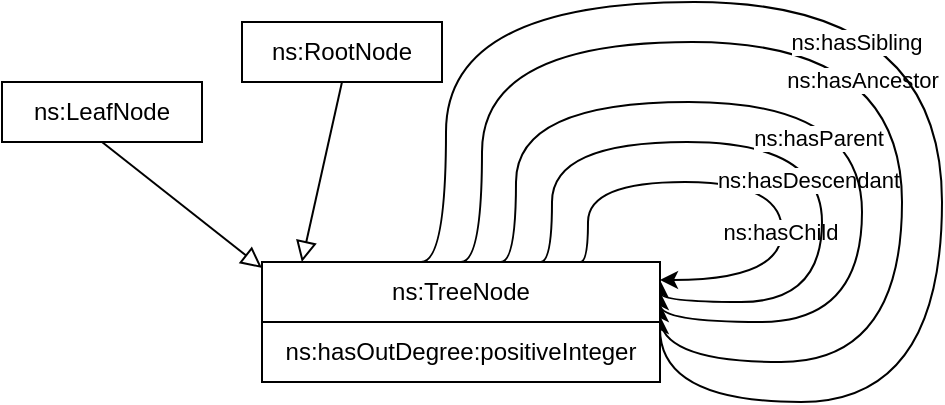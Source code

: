 <mxfile>
    <diagram id="ErplEDKlFAF8Tl-hgR_O" name="Page-1">
        <mxGraphModel dx="819" dy="612" grid="1" gridSize="10" guides="1" tooltips="1" connect="1" arrows="1" fold="1" page="1" pageScale="1" pageWidth="850" pageHeight="1100" math="0" shadow="0">
            <root>
                <mxCell id="0"/>
                <mxCell id="1" parent="0"/>
                <mxCell id="2" value="" style="endArrow=block;html=1;fontColor=#000099;endFill=0;entryX=0;entryY=0.1;entryDx=0;entryDy=0;endSize=8;arcSize=0;exitX=0.5;exitY=1;exitDx=0;exitDy=0;" edge="1" source="3" target="38" parent="1">
                    <mxGeometry width="50" height="50" relative="1" as="geometry">
                        <mxPoint x="290" y="330" as="sourcePoint"/>
                        <mxPoint x="270" y="403.0" as="targetPoint"/>
                    </mxGeometry>
                </mxCell>
                <mxCell id="3" value="ns:LeafNode" style="rounded=0;whiteSpace=wrap;html=1;snapToPoint=1;points=[[0.1,0],[0.2,0],[0.3,0],[0.4,0],[0.5,0],[0.6,0],[0.7,0],[0.8,0],[0.9,0],[0,0.1],[0,0.3],[0,0.5],[0,0.7],[0,0.9],[0.1,1],[0.2,1],[0.3,1],[0.4,1],[0.5,1],[0.6,1],[0.7,1],[0.8,1],[0.9,1],[1,0.1],[1,0.3],[1,0.5],[1,0.7],[1,0.9]];" vertex="1" parent="1">
                    <mxGeometry x="120" y="310" width="100" height="30" as="geometry"/>
                </mxCell>
                <mxCell id="5" value="" style="endArrow=block;html=1;fontColor=#000099;exitX=0.5;exitY=1;exitDx=0;exitDy=0;endFill=0;entryX=0.1;entryY=0;entryDx=0;entryDy=0;endSize=8;arcSize=0;" edge="1" source="6" target="38" parent="1">
                    <mxGeometry width="50" height="50" relative="1" as="geometry">
                        <mxPoint x="275" y="340" as="sourcePoint"/>
                        <mxPoint x="287.9" y="400.0" as="targetPoint"/>
                    </mxGeometry>
                </mxCell>
                <mxCell id="6" value="ns:RootNode" style="rounded=0;whiteSpace=wrap;html=1;snapToPoint=1;points=[[0.1,0],[0.2,0],[0.3,0],[0.4,0],[0.5,0],[0.6,0],[0.7,0],[0.8,0],[0.9,0],[0,0.1],[0,0.3],[0,0.5],[0,0.7],[0,0.9],[0.1,1],[0.2,1],[0.3,1],[0.4,1],[0.5,1],[0.6,1],[0.7,1],[0.8,1],[0.9,1],[1,0.1],[1,0.3],[1,0.5],[1,0.7],[1,0.9]];" vertex="1" parent="1">
                    <mxGeometry x="240" y="280" width="100" height="30" as="geometry"/>
                </mxCell>
                <mxCell id="23" style="edgeStyle=orthogonalEdgeStyle;curved=1;html=1;exitX=0.8;exitY=0;exitDx=0;exitDy=0;entryX=1;entryY=0.3;entryDx=0;entryDy=0;" edge="1" parent="1" source="38" target="38">
                    <mxGeometry relative="1" as="geometry">
                        <mxPoint x="449" y="409.0" as="targetPoint"/>
                        <mxPoint x="413.2" y="400.0" as="sourcePoint"/>
                        <Array as="points">
                            <mxPoint x="413" y="360"/>
                            <mxPoint x="510" y="360"/>
                            <mxPoint x="510" y="409"/>
                        </Array>
                    </mxGeometry>
                </mxCell>
                <mxCell id="28" value="ns:hasChild" style="edgeLabel;html=1;align=center;verticalAlign=middle;resizable=0;points=[];" vertex="1" connectable="0" parent="23">
                    <mxGeometry x="0.323" y="-1" relative="1" as="geometry">
                        <mxPoint as="offset"/>
                    </mxGeometry>
                </mxCell>
                <mxCell id="24" style="edgeStyle=orthogonalEdgeStyle;curved=1;html=1;exitX=0.7;exitY=0;exitDx=0;exitDy=0;entryX=1;entryY=0.3;entryDx=0;entryDy=0;" edge="1" parent="1" source="38" target="38">
                    <mxGeometry relative="1" as="geometry">
                        <mxPoint x="449" y="409.0" as="targetPoint"/>
                        <mxPoint x="395.3" y="400.0" as="sourcePoint"/>
                        <Array as="points">
                            <mxPoint x="395" y="340"/>
                            <mxPoint x="530" y="340"/>
                            <mxPoint x="530" y="420"/>
                            <mxPoint x="449" y="420"/>
                        </Array>
                    </mxGeometry>
                </mxCell>
                <mxCell id="29" value="ns:hasDescendant" style="edgeLabel;html=1;align=center;verticalAlign=middle;resizable=0;points=[];" vertex="1" connectable="0" parent="24">
                    <mxGeometry x="0.179" y="-7" relative="1" as="geometry">
                        <mxPoint as="offset"/>
                    </mxGeometry>
                </mxCell>
                <mxCell id="25" style="edgeStyle=orthogonalEdgeStyle;curved=1;html=1;exitX=0.6;exitY=0;exitDx=0;exitDy=0;entryX=1;entryY=0.5;entryDx=0;entryDy=0;" edge="1" parent="1" source="38" target="38">
                    <mxGeometry relative="1" as="geometry">
                        <mxPoint x="449" y="415" as="targetPoint"/>
                        <mxPoint x="377.4" y="400.0" as="sourcePoint"/>
                        <Array as="points">
                            <mxPoint x="377" y="320"/>
                            <mxPoint x="550" y="320"/>
                            <mxPoint x="550" y="430"/>
                            <mxPoint x="449" y="430"/>
                        </Array>
                    </mxGeometry>
                </mxCell>
                <mxCell id="30" value="ns:hasParent" style="edgeLabel;html=1;align=center;verticalAlign=middle;resizable=0;points=[];" vertex="1" connectable="0" parent="25">
                    <mxGeometry x="-0.02" y="-17" relative="1" as="geometry">
                        <mxPoint y="1" as="offset"/>
                    </mxGeometry>
                </mxCell>
                <mxCell id="26" style="edgeStyle=orthogonalEdgeStyle;curved=1;html=1;exitX=0.5;exitY=0;exitDx=0;exitDy=0;entryX=1;entryY=0.7;entryDx=0;entryDy=0;" edge="1" parent="1" source="38" target="38">
                    <mxGeometry relative="1" as="geometry">
                        <mxPoint x="440" y="430" as="targetPoint"/>
                        <mxPoint x="359.5" y="400.0" as="sourcePoint"/>
                        <Array as="points">
                            <mxPoint x="360" y="290"/>
                            <mxPoint x="570" y="290"/>
                            <mxPoint x="570" y="450"/>
                            <mxPoint x="449" y="450"/>
                        </Array>
                    </mxGeometry>
                </mxCell>
                <mxCell id="31" value="ns:hasAncestor" style="edgeLabel;html=1;align=center;verticalAlign=middle;resizable=0;points=[];" vertex="1" connectable="0" parent="26">
                    <mxGeometry x="0.091" y="-20" relative="1" as="geometry">
                        <mxPoint as="offset"/>
                    </mxGeometry>
                </mxCell>
                <mxCell id="27" style="edgeStyle=orthogonalEdgeStyle;curved=1;html=1;exitX=0.4;exitY=0;exitDx=0;exitDy=0;entryX=1;entryY=0.9;entryDx=0;entryDy=0;" edge="1" parent="1" source="38" target="38">
                    <mxGeometry relative="1" as="geometry">
                        <mxPoint x="449" y="427" as="targetPoint"/>
                        <mxPoint x="341.6" y="400.0" as="sourcePoint"/>
                        <Array as="points">
                            <mxPoint x="342" y="270"/>
                            <mxPoint x="590" y="270"/>
                            <mxPoint x="590" y="470"/>
                            <mxPoint x="449" y="470"/>
                        </Array>
                    </mxGeometry>
                </mxCell>
                <mxCell id="32" value="ns:hasSibling" style="edgeLabel;html=1;align=center;verticalAlign=middle;resizable=0;points=[];" vertex="1" connectable="0" parent="27">
                    <mxGeometry x="-0.104" y="-19" relative="1" as="geometry">
                        <mxPoint y="1" as="offset"/>
                    </mxGeometry>
                </mxCell>
                <mxCell id="37" value="ns:hasOutDegree:positiveInteger" style="rounded=0;whiteSpace=wrap;html=1;snapToPoint=1;points=[[0.1,0],[0.2,0],[0.3,0],[0.4,0],[0.5,0],[0.6,0],[0.7,0],[0.8,0],[0.9,0],[0,0.1],[0,0.3],[0,0.5],[0,0.7],[0,0.9],[0.1,1],[0.2,1],[0.3,1],[0.4,1],[0.5,1],[0.6,1],[0.7,1],[0.8,1],[0.9,1],[1,0.1],[1,0.3],[1,0.5],[1,0.7],[1,0.9]];" vertex="1" parent="1">
                    <mxGeometry x="250" y="430" width="199" height="30" as="geometry"/>
                </mxCell>
                <mxCell id="38" value="ns:TreeNode" style="rounded=0;whiteSpace=wrap;html=1;snapToPoint=1;points=[[0.1,0],[0.2,0],[0.3,0],[0.4,0],[0.5,0],[0.6,0],[0.7,0],[0.8,0],[0.9,0],[0,0.1],[0,0.3],[0,0.5],[0,0.7],[0,0.9],[0.1,1],[0.2,1],[0.3,1],[0.4,1],[0.5,1],[0.6,1],[0.7,1],[0.8,1],[0.9,1],[1,0.1],[1,0.3],[1,0.5],[1,0.7],[1,0.9]];" vertex="1" parent="1">
                    <mxGeometry x="250" y="400" width="199" height="30" as="geometry"/>
                </mxCell>
            </root>
        </mxGraphModel>
    </diagram>
</mxfile>